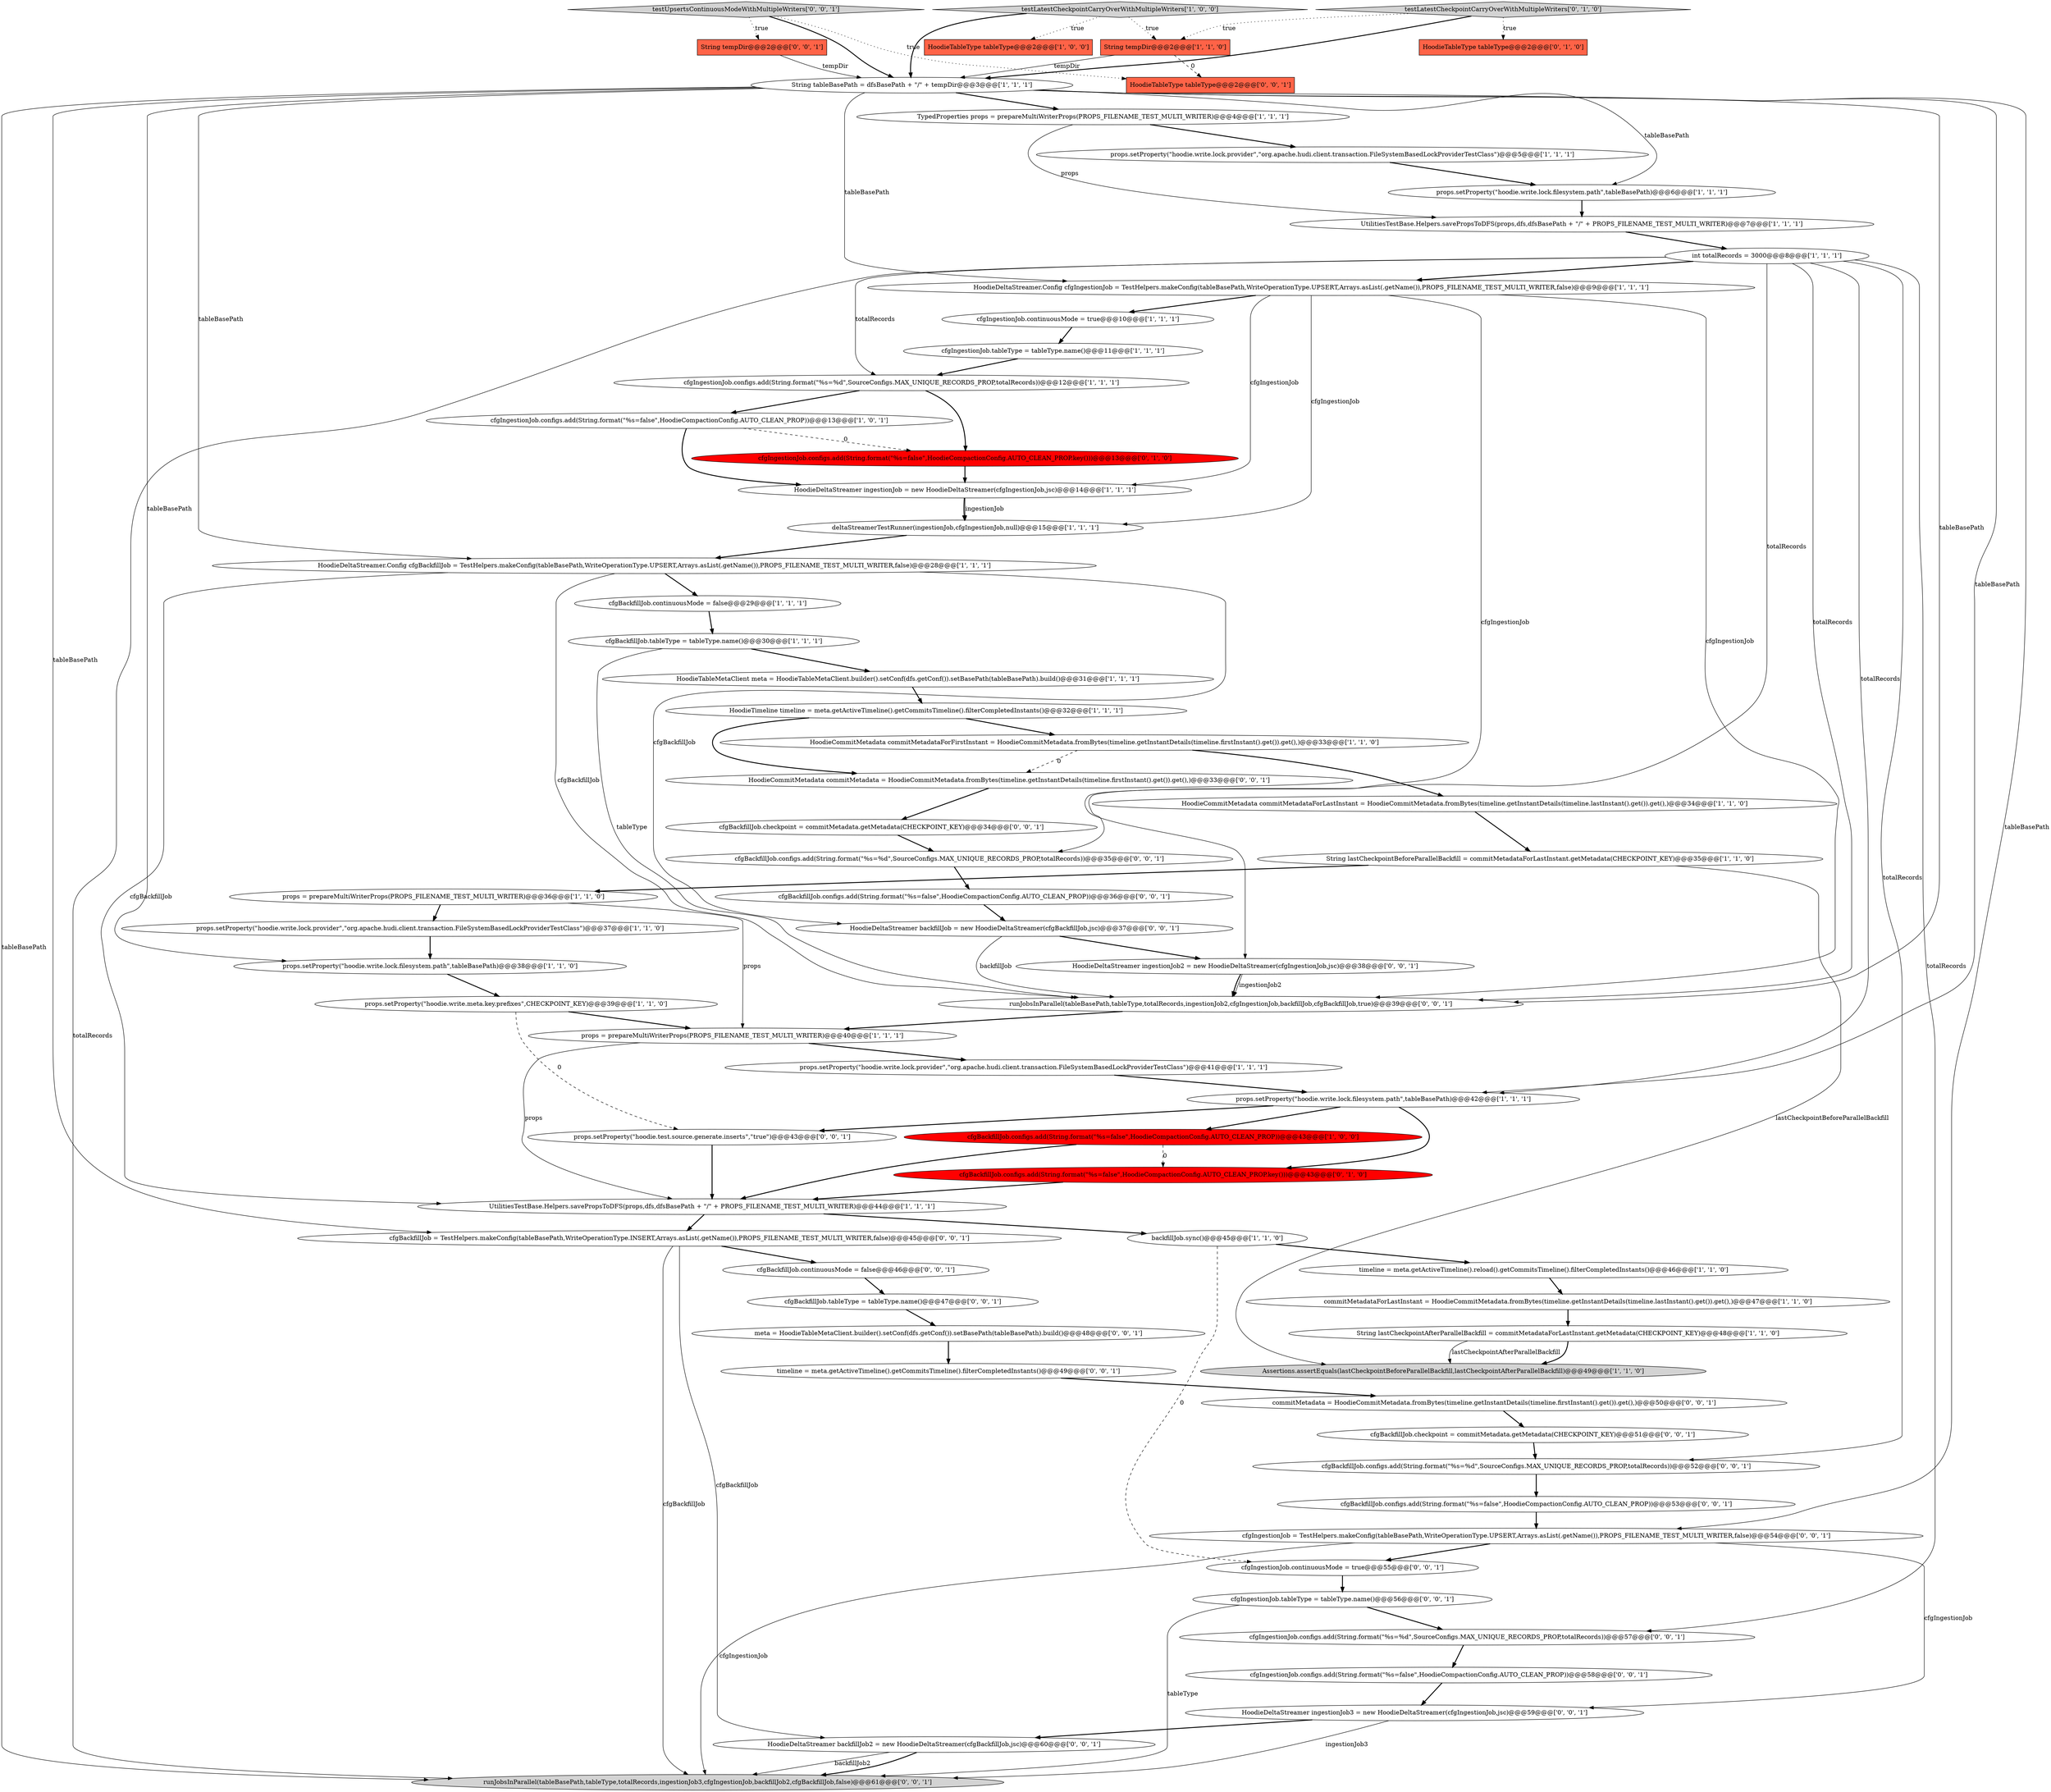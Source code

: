 digraph {
29 [style = filled, label = "String tempDir@@@2@@@['1', '1', '0']", fillcolor = tomato, shape = box image = "AAA0AAABBB1BBB"];
43 [style = filled, label = "HoodieCommitMetadata commitMetadata = HoodieCommitMetadata.fromBytes(timeline.getInstantDetails(timeline.firstInstant().get()).get(),)@@@33@@@['0', '0', '1']", fillcolor = white, shape = ellipse image = "AAA0AAABBB3BBB"];
12 [style = filled, label = "cfgBackfillJob.configs.add(String.format(\"%s=false\",HoodieCompactionConfig.AUTO_CLEAN_PROP))@@@43@@@['1', '0', '0']", fillcolor = red, shape = ellipse image = "AAA1AAABBB1BBB"];
23 [style = filled, label = "props.setProperty(\"hoodie.write.lock.provider\",\"org.apache.hudi.client.transaction.FileSystemBasedLockProviderTestClass\")@@@37@@@['1', '1', '0']", fillcolor = white, shape = ellipse image = "AAA0AAABBB1BBB"];
5 [style = filled, label = "cfgBackfillJob.continuousMode = false@@@29@@@['1', '1', '1']", fillcolor = white, shape = ellipse image = "AAA0AAABBB1BBB"];
63 [style = filled, label = "cfgBackfillJob.checkpoint = commitMetadata.getMetadata(CHECKPOINT_KEY)@@@34@@@['0', '0', '1']", fillcolor = white, shape = ellipse image = "AAA0AAABBB3BBB"];
33 [style = filled, label = "props.setProperty(\"hoodie.write.lock.provider\",\"org.apache.hudi.client.transaction.FileSystemBasedLockProviderTestClass\")@@@5@@@['1', '1', '1']", fillcolor = white, shape = ellipse image = "AAA0AAABBB1BBB"];
4 [style = filled, label = "cfgIngestionJob.configs.add(String.format(\"%s=false\",HoodieCompactionConfig.AUTO_CLEAN_PROP))@@@13@@@['1', '0', '1']", fillcolor = white, shape = ellipse image = "AAA0AAABBB1BBB"];
54 [style = filled, label = "meta = HoodieTableMetaClient.builder().setConf(dfs.getConf()).setBasePath(tableBasePath).build()@@@48@@@['0', '0', '1']", fillcolor = white, shape = ellipse image = "AAA0AAABBB3BBB"];
44 [style = filled, label = "cfgBackfillJob.configs.add(String.format(\"%s=false\",HoodieCompactionConfig.AUTO_CLEAN_PROP))@@@53@@@['0', '0', '1']", fillcolor = white, shape = ellipse image = "AAA0AAABBB3BBB"];
28 [style = filled, label = "HoodieTableMetaClient meta = HoodieTableMetaClient.builder().setConf(dfs.getConf()).setBasePath(tableBasePath).build()@@@31@@@['1', '1', '1']", fillcolor = white, shape = ellipse image = "AAA0AAABBB1BBB"];
3 [style = filled, label = "timeline = meta.getActiveTimeline().reload().getCommitsTimeline().filterCompletedInstants()@@@46@@@['1', '1', '0']", fillcolor = white, shape = ellipse image = "AAA0AAABBB1BBB"];
16 [style = filled, label = "String lastCheckpointAfterParallelBackfill = commitMetadataForLastInstant.getMetadata(CHECKPOINT_KEY)@@@48@@@['1', '1', '0']", fillcolor = white, shape = ellipse image = "AAA0AAABBB1BBB"];
48 [style = filled, label = "cfgBackfillJob.tableType = tableType.name()@@@47@@@['0', '0', '1']", fillcolor = white, shape = ellipse image = "AAA0AAABBB3BBB"];
17 [style = filled, label = "int totalRecords = 3000@@@8@@@['1', '1', '1']", fillcolor = white, shape = ellipse image = "AAA0AAABBB1BBB"];
41 [style = filled, label = "cfgBackfillJob.configs.add(String.format(\"%s=false\",HoodieCompactionConfig.AUTO_CLEAN_PROP.key()))@@@43@@@['0', '1', '0']", fillcolor = red, shape = ellipse image = "AAA1AAABBB2BBB"];
2 [style = filled, label = "props.setProperty(\"hoodie.write.meta.key.prefixes\",CHECKPOINT_KEY)@@@39@@@['1', '1', '0']", fillcolor = white, shape = ellipse image = "AAA0AAABBB1BBB"];
60 [style = filled, label = "timeline = meta.getActiveTimeline().getCommitsTimeline().filterCompletedInstants()@@@49@@@['0', '0', '1']", fillcolor = white, shape = ellipse image = "AAA0AAABBB3BBB"];
68 [style = filled, label = "cfgBackfillJob = TestHelpers.makeConfig(tableBasePath,WriteOperationType.INSERT,Arrays.asList(.getName()),PROPS_FILENAME_TEST_MULTI_WRITER,false)@@@45@@@['0', '0', '1']", fillcolor = white, shape = ellipse image = "AAA0AAABBB3BBB"];
50 [style = filled, label = "runJobsInParallel(tableBasePath,tableType,totalRecords,ingestionJob3,cfgIngestionJob,backfillJob2,cfgBackfillJob,false)@@@61@@@['0', '0', '1']", fillcolor = lightgray, shape = ellipse image = "AAA0AAABBB3BBB"];
25 [style = filled, label = "props.setProperty(\"hoodie.write.lock.filesystem.path\",tableBasePath)@@@38@@@['1', '1', '0']", fillcolor = white, shape = ellipse image = "AAA0AAABBB1BBB"];
1 [style = filled, label = "HoodieDeltaStreamer.Config cfgIngestionJob = TestHelpers.makeConfig(tableBasePath,WriteOperationType.UPSERT,Arrays.asList(.getName()),PROPS_FILENAME_TEST_MULTI_WRITER,false)@@@9@@@['1', '1', '1']", fillcolor = white, shape = ellipse image = "AAA0AAABBB1BBB"];
8 [style = filled, label = "HoodieTimeline timeline = meta.getActiveTimeline().getCommitsTimeline().filterCompletedInstants()@@@32@@@['1', '1', '1']", fillcolor = white, shape = ellipse image = "AAA0AAABBB1BBB"];
13 [style = filled, label = "props = prepareMultiWriterProps(PROPS_FILENAME_TEST_MULTI_WRITER)@@@36@@@['1', '1', '0']", fillcolor = white, shape = ellipse image = "AAA0AAABBB1BBB"];
14 [style = filled, label = "props.setProperty(\"hoodie.write.lock.filesystem.path\",tableBasePath)@@@6@@@['1', '1', '1']", fillcolor = white, shape = ellipse image = "AAA0AAABBB1BBB"];
62 [style = filled, label = "props.setProperty(\"hoodie.test.source.generate.inserts\",\"true\")@@@43@@@['0', '0', '1']", fillcolor = white, shape = ellipse image = "AAA0AAABBB3BBB"];
59 [style = filled, label = "HoodieDeltaStreamer ingestionJob2 = new HoodieDeltaStreamer(cfgIngestionJob,jsc)@@@38@@@['0', '0', '1']", fillcolor = white, shape = ellipse image = "AAA0AAABBB3BBB"];
42 [style = filled, label = "HoodieDeltaStreamer backfillJob2 = new HoodieDeltaStreamer(cfgBackfillJob,jsc)@@@60@@@['0', '0', '1']", fillcolor = white, shape = ellipse image = "AAA0AAABBB3BBB"];
55 [style = filled, label = "String tempDir@@@2@@@['0', '0', '1']", fillcolor = tomato, shape = box image = "AAA0AAABBB3BBB"];
65 [style = filled, label = "commitMetadata = HoodieCommitMetadata.fromBytes(timeline.getInstantDetails(timeline.firstInstant().get()).get(),)@@@50@@@['0', '0', '1']", fillcolor = white, shape = ellipse image = "AAA0AAABBB3BBB"];
24 [style = filled, label = "String lastCheckpointBeforeParallelBackfill = commitMetadataForLastInstant.getMetadata(CHECKPOINT_KEY)@@@35@@@['1', '1', '0']", fillcolor = white, shape = ellipse image = "AAA0AAABBB1BBB"];
64 [style = filled, label = "cfgIngestionJob.tableType = tableType.name()@@@56@@@['0', '0', '1']", fillcolor = white, shape = ellipse image = "AAA0AAABBB3BBB"];
31 [style = filled, label = "cfgBackfillJob.tableType = tableType.name()@@@30@@@['1', '1', '1']", fillcolor = white, shape = ellipse image = "AAA0AAABBB1BBB"];
9 [style = filled, label = "String tableBasePath = dfsBasePath + \"/\" + tempDir@@@3@@@['1', '1', '1']", fillcolor = white, shape = ellipse image = "AAA0AAABBB1BBB"];
46 [style = filled, label = "cfgIngestionJob.continuousMode = true@@@55@@@['0', '0', '1']", fillcolor = white, shape = ellipse image = "AAA0AAABBB3BBB"];
61 [style = filled, label = "cfgIngestionJob.configs.add(String.format(\"%s=false\",HoodieCompactionConfig.AUTO_CLEAN_PROP))@@@58@@@['0', '0', '1']", fillcolor = white, shape = ellipse image = "AAA0AAABBB3BBB"];
35 [style = filled, label = "testLatestCheckpointCarryOverWithMultipleWriters['1', '0', '0']", fillcolor = lightgray, shape = diamond image = "AAA0AAABBB1BBB"];
6 [style = filled, label = "TypedProperties props = prepareMultiWriterProps(PROPS_FILENAME_TEST_MULTI_WRITER)@@@4@@@['1', '1', '1']", fillcolor = white, shape = ellipse image = "AAA0AAABBB1BBB"];
18 [style = filled, label = "cfgIngestionJob.configs.add(String.format(\"%s=%d\",SourceConfigs.MAX_UNIQUE_RECORDS_PROP,totalRecords))@@@12@@@['1', '1', '1']", fillcolor = white, shape = ellipse image = "AAA0AAABBB1BBB"];
15 [style = filled, label = "UtilitiesTestBase.Helpers.savePropsToDFS(props,dfs,dfsBasePath + \"/\" + PROPS_FILENAME_TEST_MULTI_WRITER)@@@44@@@['1', '1', '1']", fillcolor = white, shape = ellipse image = "AAA0AAABBB1BBB"];
10 [style = filled, label = "cfgIngestionJob.continuousMode = true@@@10@@@['1', '1', '1']", fillcolor = white, shape = ellipse image = "AAA0AAABBB1BBB"];
40 [style = filled, label = "cfgIngestionJob.configs.add(String.format(\"%s=false\",HoodieCompactionConfig.AUTO_CLEAN_PROP.key()))@@@13@@@['0', '1', '0']", fillcolor = red, shape = ellipse image = "AAA1AAABBB2BBB"];
38 [style = filled, label = "testLatestCheckpointCarryOverWithMultipleWriters['0', '1', '0']", fillcolor = lightgray, shape = diamond image = "AAA0AAABBB2BBB"];
66 [style = filled, label = "HoodieDeltaStreamer backfillJob = new HoodieDeltaStreamer(cfgBackfillJob,jsc)@@@37@@@['0', '0', '1']", fillcolor = white, shape = ellipse image = "AAA0AAABBB3BBB"];
11 [style = filled, label = "HoodieTableType tableType@@@2@@@['1', '0', '0']", fillcolor = tomato, shape = box image = "AAA0AAABBB1BBB"];
51 [style = filled, label = "cfgBackfillJob.checkpoint = commitMetadata.getMetadata(CHECKPOINT_KEY)@@@51@@@['0', '0', '1']", fillcolor = white, shape = ellipse image = "AAA0AAABBB3BBB"];
36 [style = filled, label = "UtilitiesTestBase.Helpers.savePropsToDFS(props,dfs,dfsBasePath + \"/\" + PROPS_FILENAME_TEST_MULTI_WRITER)@@@7@@@['1', '1', '1']", fillcolor = white, shape = ellipse image = "AAA0AAABBB1BBB"];
37 [style = filled, label = "props.setProperty(\"hoodie.write.lock.provider\",\"org.apache.hudi.client.transaction.FileSystemBasedLockProviderTestClass\")@@@41@@@['1', '1', '1']", fillcolor = white, shape = ellipse image = "AAA0AAABBB1BBB"];
0 [style = filled, label = "HoodieDeltaStreamer.Config cfgBackfillJob = TestHelpers.makeConfig(tableBasePath,WriteOperationType.UPSERT,Arrays.asList(.getName()),PROPS_FILENAME_TEST_MULTI_WRITER,false)@@@28@@@['1', '1', '1']", fillcolor = white, shape = ellipse image = "AAA0AAABBB1BBB"];
57 [style = filled, label = "HoodieDeltaStreamer ingestionJob3 = new HoodieDeltaStreamer(cfgIngestionJob,jsc)@@@59@@@['0', '0', '1']", fillcolor = white, shape = ellipse image = "AAA0AAABBB3BBB"];
47 [style = filled, label = "runJobsInParallel(tableBasePath,tableType,totalRecords,ingestionJob2,cfgIngestionJob,backfillJob,cfgBackfillJob,true)@@@39@@@['0', '0', '1']", fillcolor = white, shape = ellipse image = "AAA0AAABBB3BBB"];
53 [style = filled, label = "cfgBackfillJob.configs.add(String.format(\"%s=%d\",SourceConfigs.MAX_UNIQUE_RECORDS_PROP,totalRecords))@@@35@@@['0', '0', '1']", fillcolor = white, shape = ellipse image = "AAA0AAABBB3BBB"];
21 [style = filled, label = "HoodieCommitMetadata commitMetadataForLastInstant = HoodieCommitMetadata.fromBytes(timeline.getInstantDetails(timeline.lastInstant().get()).get(),)@@@34@@@['1', '1', '0']", fillcolor = white, shape = ellipse image = "AAA0AAABBB1BBB"];
32 [style = filled, label = "backfillJob.sync()@@@45@@@['1', '1', '0']", fillcolor = white, shape = ellipse image = "AAA0AAABBB1BBB"];
34 [style = filled, label = "commitMetadataForLastInstant = HoodieCommitMetadata.fromBytes(timeline.getInstantDetails(timeline.lastInstant().get()).get(),)@@@47@@@['1', '1', '0']", fillcolor = white, shape = ellipse image = "AAA0AAABBB1BBB"];
19 [style = filled, label = "cfgIngestionJob.tableType = tableType.name()@@@11@@@['1', '1', '1']", fillcolor = white, shape = ellipse image = "AAA0AAABBB1BBB"];
56 [style = filled, label = "HoodieTableType tableType@@@2@@@['0', '0', '1']", fillcolor = tomato, shape = box image = "AAA0AAABBB3BBB"];
67 [style = filled, label = "cfgIngestionJob = TestHelpers.makeConfig(tableBasePath,WriteOperationType.UPSERT,Arrays.asList(.getName()),PROPS_FILENAME_TEST_MULTI_WRITER,false)@@@54@@@['0', '0', '1']", fillcolor = white, shape = ellipse image = "AAA0AAABBB3BBB"];
7 [style = filled, label = "Assertions.assertEquals(lastCheckpointBeforeParallelBackfill,lastCheckpointAfterParallelBackfill)@@@49@@@['1', '1', '0']", fillcolor = lightgray, shape = ellipse image = "AAA0AAABBB1BBB"];
22 [style = filled, label = "props.setProperty(\"hoodie.write.lock.filesystem.path\",tableBasePath)@@@42@@@['1', '1', '1']", fillcolor = white, shape = ellipse image = "AAA0AAABBB1BBB"];
30 [style = filled, label = "HoodieDeltaStreamer ingestionJob = new HoodieDeltaStreamer(cfgIngestionJob,jsc)@@@14@@@['1', '1', '1']", fillcolor = white, shape = ellipse image = "AAA0AAABBB1BBB"];
52 [style = filled, label = "cfgBackfillJob.configs.add(String.format(\"%s=%d\",SourceConfigs.MAX_UNIQUE_RECORDS_PROP,totalRecords))@@@52@@@['0', '0', '1']", fillcolor = white, shape = ellipse image = "AAA0AAABBB3BBB"];
26 [style = filled, label = "props = prepareMultiWriterProps(PROPS_FILENAME_TEST_MULTI_WRITER)@@@40@@@['1', '1', '1']", fillcolor = white, shape = ellipse image = "AAA0AAABBB1BBB"];
39 [style = filled, label = "HoodieTableType tableType@@@2@@@['0', '1', '0']", fillcolor = tomato, shape = box image = "AAA0AAABBB2BBB"];
20 [style = filled, label = "deltaStreamerTestRunner(ingestionJob,cfgIngestionJob,null)@@@15@@@['1', '1', '1']", fillcolor = white, shape = ellipse image = "AAA0AAABBB1BBB"];
49 [style = filled, label = "cfgBackfillJob.configs.add(String.format(\"%s=false\",HoodieCompactionConfig.AUTO_CLEAN_PROP))@@@36@@@['0', '0', '1']", fillcolor = white, shape = ellipse image = "AAA0AAABBB3BBB"];
27 [style = filled, label = "HoodieCommitMetadata commitMetadataForFirstInstant = HoodieCommitMetadata.fromBytes(timeline.getInstantDetails(timeline.firstInstant().get()).get(),)@@@33@@@['1', '1', '0']", fillcolor = white, shape = ellipse image = "AAA0AAABBB1BBB"];
45 [style = filled, label = "cfgBackfillJob.continuousMode = false@@@46@@@['0', '0', '1']", fillcolor = white, shape = ellipse image = "AAA0AAABBB3BBB"];
58 [style = filled, label = "cfgIngestionJob.configs.add(String.format(\"%s=%d\",SourceConfigs.MAX_UNIQUE_RECORDS_PROP,totalRecords))@@@57@@@['0', '0', '1']", fillcolor = white, shape = ellipse image = "AAA0AAABBB3BBB"];
69 [style = filled, label = "testUpsertsContinuousModeWithMultipleWriters['0', '0', '1']", fillcolor = lightgray, shape = diamond image = "AAA0AAABBB3BBB"];
52->44 [style = bold, label=""];
42->50 [style = solid, label="backfillJob2"];
2->26 [style = bold, label=""];
41->15 [style = bold, label=""];
30->20 [style = bold, label=""];
68->50 [style = solid, label="cfgBackfillJob"];
10->19 [style = bold, label=""];
20->0 [style = bold, label=""];
69->9 [style = bold, label=""];
16->7 [style = bold, label=""];
38->39 [style = dotted, label="true"];
61->57 [style = bold, label=""];
31->47 [style = solid, label="tableType"];
21->24 [style = bold, label=""];
45->48 [style = bold, label=""];
9->6 [style = bold, label=""];
1->59 [style = solid, label="cfgIngestionJob"];
3->34 [style = bold, label=""];
48->54 [style = bold, label=""];
17->47 [style = solid, label="totalRecords"];
65->51 [style = bold, label=""];
1->20 [style = solid, label="cfgIngestionJob"];
29->56 [style = dashed, label="0"];
0->47 [style = solid, label="cfgBackfillJob"];
47->26 [style = bold, label=""];
60->65 [style = bold, label=""];
36->17 [style = bold, label=""];
9->47 [style = solid, label="tableBasePath"];
8->27 [style = bold, label=""];
59->47 [style = solid, label="ingestionJob2"];
32->3 [style = bold, label=""];
9->22 [style = solid, label="tableBasePath"];
23->25 [style = bold, label=""];
1->30 [style = solid, label="cfgIngestionJob"];
19->18 [style = bold, label=""];
68->42 [style = solid, label="cfgBackfillJob"];
54->60 [style = bold, label=""];
16->7 [style = solid, label="lastCheckpointAfterParallelBackfill"];
26->15 [style = solid, label="props"];
22->41 [style = bold, label=""];
69->55 [style = dotted, label="true"];
25->2 [style = bold, label=""];
18->4 [style = bold, label=""];
67->57 [style = solid, label="cfgIngestionJob"];
55->9 [style = solid, label="tempDir"];
68->45 [style = bold, label=""];
26->37 [style = bold, label=""];
31->28 [style = bold, label=""];
63->53 [style = bold, label=""];
17->18 [style = solid, label="totalRecords"];
32->46 [style = dashed, label="0"];
24->13 [style = bold, label=""];
14->36 [style = bold, label=""];
35->29 [style = dotted, label="true"];
27->43 [style = dashed, label="0"];
58->61 [style = bold, label=""];
9->25 [style = solid, label="tableBasePath"];
17->1 [style = bold, label=""];
35->9 [style = bold, label=""];
67->50 [style = solid, label="cfgIngestionJob"];
18->40 [style = bold, label=""];
9->68 [style = solid, label="tableBasePath"];
38->9 [style = bold, label=""];
17->53 [style = solid, label="totalRecords"];
64->50 [style = solid, label="tableType"];
44->67 [style = bold, label=""];
0->66 [style = solid, label="cfgBackfillJob"];
51->52 [style = bold, label=""];
12->41 [style = dashed, label="0"];
15->68 [style = bold, label=""];
59->47 [style = bold, label=""];
37->22 [style = bold, label=""];
6->33 [style = bold, label=""];
24->7 [style = solid, label="lastCheckpointBeforeParallelBackfill"];
28->8 [style = bold, label=""];
34->16 [style = bold, label=""];
30->20 [style = solid, label="ingestionJob"];
43->63 [style = bold, label=""];
40->30 [style = bold, label=""];
9->50 [style = solid, label="tableBasePath"];
62->15 [style = bold, label=""];
64->58 [style = bold, label=""];
27->21 [style = bold, label=""];
0->5 [style = bold, label=""];
9->0 [style = solid, label="tableBasePath"];
33->14 [style = bold, label=""];
57->42 [style = bold, label=""];
42->50 [style = bold, label=""];
46->64 [style = bold, label=""];
67->46 [style = bold, label=""];
12->15 [style = bold, label=""];
9->67 [style = solid, label="tableBasePath"];
6->36 [style = solid, label="props"];
8->43 [style = bold, label=""];
35->11 [style = dotted, label="true"];
9->1 [style = solid, label="tableBasePath"];
9->14 [style = solid, label="tableBasePath"];
29->9 [style = solid, label="tempDir"];
17->58 [style = solid, label="totalRecords"];
53->49 [style = bold, label=""];
49->66 [style = bold, label=""];
4->30 [style = bold, label=""];
5->31 [style = bold, label=""];
22->62 [style = bold, label=""];
22->12 [style = bold, label=""];
1->47 [style = solid, label="cfgIngestionJob"];
0->15 [style = solid, label="cfgBackfillJob"];
13->23 [style = bold, label=""];
17->50 [style = solid, label="totalRecords"];
13->26 [style = solid, label="props"];
17->52 [style = solid, label="totalRecords"];
17->22 [style = solid, label="totalRecords"];
57->50 [style = solid, label="ingestionJob3"];
38->29 [style = dotted, label="true"];
2->62 [style = dashed, label="0"];
4->40 [style = dashed, label="0"];
15->32 [style = bold, label=""];
1->10 [style = bold, label=""];
66->59 [style = bold, label=""];
66->47 [style = solid, label="backfillJob"];
69->56 [style = dotted, label="true"];
}

